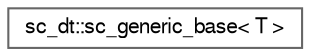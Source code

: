 digraph "Graphical Class Hierarchy"
{
 // LATEX_PDF_SIZE
  bgcolor="transparent";
  edge [fontname=FreeSans,fontsize=10,labelfontname=FreeSans,labelfontsize=10];
  node [fontname=FreeSans,fontsize=10,shape=box,height=0.2,width=0.4];
  rankdir="LR";
  Node0 [id="Node000000",label="sc_dt::sc_generic_base\< T \>",height=0.2,width=0.4,color="grey40", fillcolor="white", style="filled",URL="$a02001.html",tooltip=" "];
}
